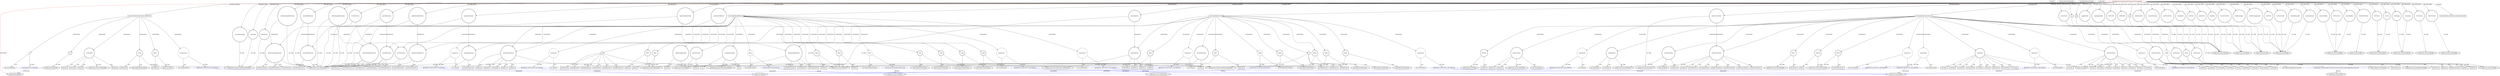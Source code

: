 digraph {
baseInfo[graphId=2951,category="extension_graph",isAnonymous=false,possibleRelation=true]
frameworkRelatedTypesInfo[0="javafx.fxml.Initializable"]
possibleCollaborationsInfo[0="2951~CLIENT_METHOD_DECLARATION-INSTANTIATION-~javafx.fxml.Initializable ~javafx.util.Callback ~false~true",1="2951~CLIENT_METHOD_DECLARATION-INSTANTIATION-~javafx.fxml.Initializable ~javafx.event.EventHandler ~false~true",2="2951~CLIENT_METHOD_DECLARATION-INSTANTIATION-~javafx.fxml.Initializable ~javafx.scene.control.ListCell ~false~false",3="2951~CLIENT_METHOD_DECLARATION-INSTANTIATION-~javafx.fxml.Initializable ~javafx.beans.value.ChangeListener ~false~true",4="2951~CLIENT_METHOD_DECLARATION-INSTANTIATION-~javafx.fxml.Initializable ~javafx.scene.control.TableCell ~false~false",5="2951~CLIENT_METHOD_DECLARATION-INSTANTIATION-~javafx.fxml.Initializable ~javafx.fxml.Initializable ~false~false"]
locationInfo[projectName="hock323-eventManager",filePath="/hock323-eventManager/EventManager-master/src/eventManager/controller/pokerTournament/PrizesController.java",contextSignature="PrizesController",graphId="2951"]
0[label="eventManager.controller.pokerTournament.PrizesController",vertexType="ROOT_CLIENT_CLASS_DECLARATION",isFrameworkType=false,color=red]
1[label="javafx.fxml.Initializable",vertexType="FRAMEWORK_INTERFACE_TYPE",isFrameworkType=true,peripheries=2]
2[label="absPercentageTableColumn",vertexType="FIELD_DECLARATION",isFrameworkType=true,peripheries=2,shape=circle]
3[label="javafx.scene.control.TableColumn",vertexType="FRAMEWORK_CLASS_TYPE",isFrameworkType=true,peripheries=2]
4[label="addPrizePos",vertexType="FIELD_DECLARATION",isFrameworkType=true,peripheries=2,shape=circle]
5[label="javafx.scene.control.TextField",vertexType="FRAMEWORK_CLASS_TYPE",isFrameworkType=true,peripheries=2]
6[label="addPrizeRel",vertexType="FIELD_DECLARATION",isFrameworkType=true,peripheries=2,shape=circle]
8[label="c",vertexType="FIELD_DECLARATION",isFrameworkType=true,peripheries=2,shape=circle]
10[label="chopChipsField",vertexType="FIELD_DECLARATION",isFrameworkType=true,peripheries=2,shape=circle]
12[label="chopChipsTableColumn",vertexType="FIELD_DECLARATION",isFrameworkType=true,peripheries=2,shape=circle]
14[label="chopPositionTableClumn",vertexType="FIELD_DECLARATION",isFrameworkType=true,peripheries=2,shape=circle]
16[label="chopsButton",vertexType="FIELD_DECLARATION",isFrameworkType=true,peripheries=2,shape=circle]
17[label="javafx.scene.control.Button",vertexType="FRAMEWORK_CLASS_TYPE",isFrameworkType=true,peripheries=2]
18[label="chopsPane",vertexType="FIELD_DECLARATION",isFrameworkType=true,peripheries=2,shape=circle]
19[label="javafx.scene.layout.Pane",vertexType="FRAMEWORK_CLASS_TYPE",isFrameworkType=true,peripheries=2]
20[label="chopsTableView",vertexType="FIELD_DECLARATION",isFrameworkType=true,peripheries=2,shape=circle]
21[label="javafx.scene.control.TableView",vertexType="FRAMEWORK_CLASS_TYPE",isFrameworkType=true,peripheries=2]
22[label="countedChipsLabel",vertexType="FIELD_DECLARATION",isFrameworkType=true,peripheries=2,shape=circle]
23[label="javafx.scene.control.Label",vertexType="FRAMEWORK_CLASS_TYPE",isFrameworkType=true,peripheries=2]
24[label="createMode",vertexType="FIELD_DECLARATION",isFrameworkType=true,peripheries=2,shape=circle]
25[label="javafx.beans.property.SimpleBooleanProperty",vertexType="FRAMEWORK_CLASS_TYPE",isFrameworkType=true,peripheries=2]
26[label="customChoice",vertexType="FIELD_DECLARATION",isFrameworkType=true,peripheries=2,shape=circle]
27[label="javafx.scene.control.ChoiceBox",vertexType="FRAMEWORK_CLASS_TYPE",isFrameworkType=true,peripheries=2]
28[label="customPercentage",vertexType="FIELD_DECLARATION",isFrameworkType=true,peripheries=2,shape=circle]
30[label="customPrizesPane",vertexType="FIELD_DECLARATION",isFrameworkType=true,peripheries=2,shape=circle]
32[label="editPrizesPane",vertexType="FIELD_DECLARATION",isFrameworkType=true,peripheries=2,shape=circle]
33[label="javafx.scene.layout.StackPane",vertexType="FRAMEWORK_CLASS_TYPE",isFrameworkType=true,peripheries=2]
34[label="editTableViewPane",vertexType="FIELD_DECLARATION",isFrameworkType=true,peripheries=2,shape=circle]
35[label="javafx.scene.layout.HBox",vertexType="FRAMEWORK_CLASS_TYPE",isFrameworkType=true,peripheries=2]
36[label="icmTableColumn",vertexType="FIELD_DECLARATION",isFrameworkType=true,peripheries=2,shape=circle]
38[label="j",vertexType="FIELD_DECLARATION",isFrameworkType=true,peripheries=2,shape=circle]
40[label="m",vertexType="FIELD_DECLARATION",isFrameworkType=true,peripheries=2,shape=circle]
42[label="onFilePrizes",vertexType="FIELD_DECLARATION",isFrameworkType=true,peripheries=2,shape=circle]
43[label="javafx.collections.ObservableList",vertexType="FRAMEWORK_INTERFACE_TYPE",isFrameworkType=true,peripheries=2]
44[label="onePackage",vertexType="FIELD_DECLARATION",isFrameworkType=true,peripheries=2,shape=circle]
45[label="javafx.scene.control.RadioButton",vertexType="FRAMEWORK_CLASS_TYPE",isFrameworkType=true,peripheries=2]
46[label="packagesField",vertexType="FIELD_DECLARATION",isFrameworkType=true,peripheries=2,shape=circle]
48[label="positionTableColumn",vertexType="FIELD_DECLARATION",isFrameworkType=true,peripheries=2,shape=circle]
50[label="prizeNameLabel",vertexType="FIELD_DECLARATION",isFrameworkType=true,peripheries=2,shape=circle]
52[label="prizeSelected",vertexType="FIELD_DECLARATION",isFrameworkType=true,peripheries=2,shape=circle]
54[label="prizeStructListView",vertexType="FIELD_DECLARATION",isFrameworkType=true,peripheries=2,shape=circle]
55[label="javafx.scene.control.ListView",vertexType="FRAMEWORK_CLASS_TYPE",isFrameworkType=true,peripheries=2]
56[label="prizeStructTableView",vertexType="FIELD_DECLARATION",isFrameworkType=true,peripheries=2,shape=circle]
58[label="prizeTableColumn",vertexType="FIELD_DECLARATION",isFrameworkType=true,peripheries=2,shape=circle]
60[label="prizeTablePane",vertexType="FIELD_DECLARATION",isFrameworkType=true,peripheries=2,shape=circle]
62[label="prizesStackPane",vertexType="FIELD_DECLARATION",isFrameworkType=true,peripheries=2,shape=circle]
64[label="relPercentageTableColumn",vertexType="FIELD_DECLARATION",isFrameworkType=true,peripheries=2,shape=circle]
66[label="satelitePane",vertexType="FIELD_DECLARATION",isFrameworkType=true,peripheries=2,shape=circle]
68[label="savePrizeBox",vertexType="FIELD_DECLARATION",isFrameworkType=true,peripheries=2,shape=circle]
69[label="javafx.scene.control.ComboBox",vertexType="FRAMEWORK_CLASS_TYPE",isFrameworkType=true,peripheries=2]
70[label="savePrizes",vertexType="FIELD_DECLARATION",isFrameworkType=true,peripheries=2,shape=circle]
72[label="selectPrizeButton",vertexType="FIELD_DECLARATION",isFrameworkType=true,peripheries=2,shape=circle]
74[label="simpleTableColumn",vertexType="FIELD_DECLARATION",isFrameworkType=true,peripheries=2,shape=circle]
76[label="subpackagesField",vertexType="FIELD_DECLARATION",isFrameworkType=true,peripheries=2,shape=circle]
78[label="totalPercentages",vertexType="FIELD_DECLARATION",isFrameworkType=true,peripheries=2,shape=circle]
80[label="totalPercentagesLabel",vertexType="FIELD_DECLARATION",isFrameworkType=true,peripheries=2,shape=circle]
82[label="totalPrizes",vertexType="FIELD_DECLARATION",isFrameworkType=true,peripheries=2,shape=circle]
84[label="totalPrizesLabel",vertexType="FIELD_DECLARATION",isFrameworkType=true,peripheries=2,shape=circle]
86[label="totalPrizesPane",vertexType="FIELD_DECLARATION",isFrameworkType=true,peripheries=2,shape=circle]
87[label="javafx.scene.layout.AnchorPane",vertexType="FRAMEWORK_CLASS_TYPE",isFrameworkType=true,peripheries=2]
88[label="tournamentChanged",vertexType="FIELD_DECLARATION",isFrameworkType=true,peripheries=2,shape=circle]
90[label="varPackages",vertexType="FIELD_DECLARATION",isFrameworkType=true,peripheries=2,shape=circle]
92[label="visorList",vertexType="FIELD_DECLARATION",isFrameworkType=true,peripheries=2,shape=circle]
94[label="void initialize(java.net.URL,java.util.ResourceBundle)",vertexType="OVERRIDING_METHOD_DECLARATION",isFrameworkType=false,shape=box]
112[label="void chargePrizesTableView()",vertexType="CLIENT_METHOD_DECLARATION",isFrameworkType=false,shape=box]
113[label="prizeStructTableView",vertexType="VARIABLE_EXPRESION",isFrameworkType=true,peripheries=2,shape=circle]
114[label="setEditable()",vertexType="INSIDE_CALL",isFrameworkType=true,peripheries=2,shape=box]
116[label="positionTableColumn",vertexType="VARIABLE_EXPRESION",isFrameworkType=true,peripheries=2,shape=circle]
117[label="setCellValueFactory()",vertexType="INSIDE_CALL",isFrameworkType=true,peripheries=2,shape=box]
120[label="VAR2",vertexType="VARIABLE_EXPRESION",isFrameworkType=true,peripheries=2,shape=circle]
121[label="javafx.scene.control.cell.PropertyValueFactory",vertexType="FRAMEWORK_CLASS_TYPE",isFrameworkType=true,peripheries=2]
119[label="new PropertyValueFactory()",vertexType="CONSTRUCTOR_CALL",isFrameworkType=true,peripheries=2]
122[label="relPercentageTableColumn",vertexType="VARIABLE_EXPRESION",isFrameworkType=true,peripheries=2,shape=circle]
123[label="setCellValueFactory()",vertexType="INSIDE_CALL",isFrameworkType=true,peripheries=2,shape=box]
126[label="VAR4",vertexType="VARIABLE_EXPRESION",isFrameworkType=true,peripheries=2,shape=circle]
125[label="new PropertyValueFactory()",vertexType="CONSTRUCTOR_CALL",isFrameworkType=true,peripheries=2]
128[label="absPercentageTableColumn",vertexType="VARIABLE_EXPRESION",isFrameworkType=true,peripheries=2,shape=circle]
129[label="setCellValueFactory()",vertexType="INSIDE_CALL",isFrameworkType=true,peripheries=2,shape=box]
132[label="VAR6",vertexType="VARIABLE_EXPRESION",isFrameworkType=true,peripheries=2,shape=circle]
131[label="new PropertyValueFactory()",vertexType="CONSTRUCTOR_CALL",isFrameworkType=true,peripheries=2]
134[label="prizeTableColumn",vertexType="VARIABLE_EXPRESION",isFrameworkType=true,peripheries=2,shape=circle]
135[label="setCellValueFactory()",vertexType="INSIDE_CALL",isFrameworkType=true,peripheries=2,shape=box]
138[label="VAR8",vertexType="VARIABLE_EXPRESION",isFrameworkType=true,peripheries=2,shape=circle]
137[label="new PropertyValueFactory()",vertexType="CONSTRUCTOR_CALL",isFrameworkType=true,peripheries=2]
141[label="anonymous9",vertexType="VARIABLE_EXPRESION",isFrameworkType=false,shape=circle]
142[label="REFERENCE_ANONYMOUS_DECLARATION",vertexType="REFERENCE_ANONYMOUS_DECLARATION",isFrameworkType=false,color=blue]
143[label="javafx.util.Callback",vertexType="FRAMEWORK_INTERFACE_TYPE",isFrameworkType=true,peripheries=2]
140[label="new Callback()",vertexType="CONSTRUCTOR_CALL",isFrameworkType=false]
145[label="VAR10",vertexType="VARIABLE_EXPRESION",isFrameworkType=false,shape=circle]
146[label="eventManager.fx.EditingPrizeCell",vertexType="REFERENCE_CLIENT_CLASS_DECLARATION",isFrameworkType=false,color=blue]
147[label="javafx.scene.control.TableCell",vertexType="FRAMEWORK_CLASS_TYPE",isFrameworkType=true,peripheries=2]
144[label="new EditingPrizeCell()",vertexType="CONSTRUCTOR_CALL",isFrameworkType=false]
149[label="anonymous11",vertexType="VARIABLE_EXPRESION",isFrameworkType=false,shape=circle]
150[label="REFERENCE_ANONYMOUS_DECLARATION",vertexType="REFERENCE_ANONYMOUS_DECLARATION",isFrameworkType=false,color=blue]
148[label="new Callback()",vertexType="CONSTRUCTOR_CALL",isFrameworkType=false]
153[label="VAR12",vertexType="VARIABLE_EXPRESION",isFrameworkType=false,shape=circle]
154[label="eventManager.fx.EditingIntegerPrizeCell",vertexType="REFERENCE_CLIENT_CLASS_DECLARATION",isFrameworkType=false,color=blue]
152[label="new EditingIntegerPrizeCell()",vertexType="CONSTRUCTOR_CALL",isFrameworkType=false]
157[label="setCellFactory()",vertexType="INSIDE_CALL",isFrameworkType=true,peripheries=2,shape=box]
159[label="setCellFactory()",vertexType="INSIDE_CALL",isFrameworkType=true,peripheries=2,shape=box]
161[label="setCellFactory()",vertexType="INSIDE_CALL",isFrameworkType=true,peripheries=2,shape=box]
163[label="setOnEditCommit()",vertexType="INSIDE_CALL",isFrameworkType=true,peripheries=2,shape=box]
165[label="anonymous17",vertexType="VARIABLE_EXPRESION",isFrameworkType=false,shape=circle]
166[label="REFERENCE_ANONYMOUS_DECLARATION",vertexType="REFERENCE_ANONYMOUS_DECLARATION",isFrameworkType=false,color=blue]
167[label="javafx.event.EventHandler",vertexType="FRAMEWORK_INTERFACE_TYPE",isFrameworkType=true,peripheries=2]
164[label="new EventHandler()",vertexType="CONSTRUCTOR_CALL",isFrameworkType=false]
168[label="VAR18",vertexType="VARIABLE_EXPRESION",isFrameworkType=true,peripheries=2,shape=circle]
169[label="getItems()",vertexType="INSIDE_CALL",isFrameworkType=true,peripheries=2,shape=box]
171[label="t",vertexType="VARIABLE_EXPRESION",isFrameworkType=true,peripheries=2,shape=circle]
173[label="javafx.scene.control.TableColumn.CellEditEvent",vertexType="FRAMEWORK_CLASS_TYPE",isFrameworkType=true,peripheries=2]
172[label="getTableView()",vertexType="INSIDE_CALL",isFrameworkType=true,peripheries=2,shape=box]
174[label="VAR20",vertexType="VARIABLE_EXPRESION",isFrameworkType=true,peripheries=2,shape=circle]
176[label="javafx.scene.control.TablePosition",vertexType="FRAMEWORK_CLASS_TYPE",isFrameworkType=true,peripheries=2]
175[label="getRow()",vertexType="INSIDE_CALL",isFrameworkType=true,peripheries=2,shape=box]
178[label="getTablePosition()",vertexType="INSIDE_CALL",isFrameworkType=true,peripheries=2,shape=box]
180[label="getNewValue()",vertexType="INSIDE_CALL",isFrameworkType=true,peripheries=2,shape=box]
182[label="getItems()",vertexType="INSIDE_CALL",isFrameworkType=true,peripheries=2,shape=box]
184[label="getItems()",vertexType="INSIDE_CALL",isFrameworkType=true,peripheries=2,shape=box]
185[label="totalPercentagesLabel",vertexType="VARIABLE_EXPRESION",isFrameworkType=true,peripheries=2,shape=circle]
187[label="javafx.scene.control.Labeled",vertexType="FRAMEWORK_CLASS_TYPE",isFrameworkType=true,peripheries=2]
186[label="setText()",vertexType="INSIDE_CALL",isFrameworkType=true,peripheries=2,shape=box]
188[label="tournamentChanged",vertexType="VARIABLE_EXPRESION",isFrameworkType=true,peripheries=2,shape=circle]
190[label="javafx.beans.property.BooleanPropertyBase",vertexType="FRAMEWORK_CLASS_TYPE",isFrameworkType=true,peripheries=2]
189[label="set()",vertexType="INSIDE_CALL",isFrameworkType=true,peripheries=2,shape=box]
192[label="setOnEditCommit()",vertexType="INSIDE_CALL",isFrameworkType=true,peripheries=2,shape=box]
194[label="anonymous28",vertexType="VARIABLE_EXPRESION",isFrameworkType=false,shape=circle]
195[label="REFERENCE_ANONYMOUS_DECLARATION",vertexType="REFERENCE_ANONYMOUS_DECLARATION",isFrameworkType=false,color=blue]
193[label="new EventHandler()",vertexType="CONSTRUCTOR_CALL",isFrameworkType=false]
197[label="VAR29",vertexType="VARIABLE_EXPRESION",isFrameworkType=true,peripheries=2,shape=circle]
198[label="getItems()",vertexType="INSIDE_CALL",isFrameworkType=true,peripheries=2,shape=box]
201[label="getTableView()",vertexType="INSIDE_CALL",isFrameworkType=true,peripheries=2,shape=box]
202[label="VAR31",vertexType="VARIABLE_EXPRESION",isFrameworkType=true,peripheries=2,shape=circle]
203[label="getRow()",vertexType="INSIDE_CALL",isFrameworkType=true,peripheries=2,shape=box]
206[label="getTablePosition()",vertexType="INSIDE_CALL",isFrameworkType=true,peripheries=2,shape=box]
208[label="getNewValue()",vertexType="INSIDE_CALL",isFrameworkType=true,peripheries=2,shape=box]
210[label="getItems()",vertexType="INSIDE_CALL",isFrameworkType=true,peripheries=2,shape=box]
212[label="getItems()",vertexType="INSIDE_CALL",isFrameworkType=true,peripheries=2,shape=box]
213[label="totalPrizesLabel",vertexType="VARIABLE_EXPRESION",isFrameworkType=true,peripheries=2,shape=circle]
214[label="setText()",vertexType="INSIDE_CALL",isFrameworkType=true,peripheries=2,shape=box]
217[label="set()",vertexType="INSIDE_CALL",isFrameworkType=true,peripheries=2,shape=box]
218[label="void chargeChopsStruct()",vertexType="CLIENT_METHOD_DECLARATION",isFrameworkType=false,shape=box]
219[label="chopsTableView",vertexType="VARIABLE_EXPRESION",isFrameworkType=true,peripheries=2,shape=circle]
220[label="setEditable()",vertexType="INSIDE_CALL",isFrameworkType=true,peripheries=2,shape=box]
222[label="chopPositionTableClumn",vertexType="VARIABLE_EXPRESION",isFrameworkType=true,peripheries=2,shape=circle]
223[label="setCellValueFactory()",vertexType="INSIDE_CALL",isFrameworkType=true,peripheries=2,shape=box]
226[label="VAR40",vertexType="VARIABLE_EXPRESION",isFrameworkType=true,peripheries=2,shape=circle]
225[label="new PropertyValueFactory()",vertexType="CONSTRUCTOR_CALL",isFrameworkType=true,peripheries=2]
228[label="chopChipsTableColumn",vertexType="VARIABLE_EXPRESION",isFrameworkType=true,peripheries=2,shape=circle]
229[label="setCellValueFactory()",vertexType="INSIDE_CALL",isFrameworkType=true,peripheries=2,shape=box]
232[label="VAR42",vertexType="VARIABLE_EXPRESION",isFrameworkType=true,peripheries=2,shape=circle]
231[label="new PropertyValueFactory()",vertexType="CONSTRUCTOR_CALL",isFrameworkType=true,peripheries=2]
234[label="icmTableColumn",vertexType="VARIABLE_EXPRESION",isFrameworkType=true,peripheries=2,shape=circle]
235[label="setCellValueFactory()",vertexType="INSIDE_CALL",isFrameworkType=true,peripheries=2,shape=box]
238[label="VAR44",vertexType="VARIABLE_EXPRESION",isFrameworkType=true,peripheries=2,shape=circle]
237[label="new PropertyValueFactory()",vertexType="CONSTRUCTOR_CALL",isFrameworkType=true,peripheries=2]
240[label="simpleTableColumn",vertexType="VARIABLE_EXPRESION",isFrameworkType=true,peripheries=2,shape=circle]
241[label="setCellValueFactory()",vertexType="INSIDE_CALL",isFrameworkType=true,peripheries=2,shape=box]
244[label="VAR46",vertexType="VARIABLE_EXPRESION",isFrameworkType=true,peripheries=2,shape=circle]
243[label="new PropertyValueFactory()",vertexType="CONSTRUCTOR_CALL",isFrameworkType=true,peripheries=2]
247[label="anonymous47",vertexType="VARIABLE_EXPRESION",isFrameworkType=false,shape=circle]
248[label="REFERENCE_ANONYMOUS_DECLARATION",vertexType="REFERENCE_ANONYMOUS_DECLARATION",isFrameworkType=false,color=blue]
246[label="new Callback()",vertexType="CONSTRUCTOR_CALL",isFrameworkType=false]
251[label="VAR48",vertexType="VARIABLE_EXPRESION",isFrameworkType=false,shape=circle]
252[label="eventManager.fx.EditingIntegerChopCell",vertexType="REFERENCE_CLIENT_CLASS_DECLARATION",isFrameworkType=false,color=blue]
250[label="new EditingIntegerChopCell()",vertexType="CONSTRUCTOR_CALL",isFrameworkType=false]
255[label="setCellFactory()",vertexType="INSIDE_CALL",isFrameworkType=true,peripheries=2,shape=box]
257[label="setOnEditCommit()",vertexType="INSIDE_CALL",isFrameworkType=true,peripheries=2,shape=box]
259[label="anonymous51",vertexType="VARIABLE_EXPRESION",isFrameworkType=false,shape=circle]
260[label="REFERENCE_ANONYMOUS_DECLARATION",vertexType="REFERENCE_ANONYMOUS_DECLARATION",isFrameworkType=false,color=blue]
258[label="new EventHandler()",vertexType="CONSTRUCTOR_CALL",isFrameworkType=false]
262[label="VAR52",vertexType="VARIABLE_EXPRESION",isFrameworkType=true,peripheries=2,shape=circle]
263[label="getItems()",vertexType="INSIDE_CALL",isFrameworkType=true,peripheries=2,shape=box]
265[label="t",vertexType="VARIABLE_EXPRESION",isFrameworkType=true,peripheries=2,shape=circle]
266[label="getTableView()",vertexType="INSIDE_CALL",isFrameworkType=true,peripheries=2,shape=box]
268[label="VAR54",vertexType="VARIABLE_EXPRESION",isFrameworkType=true,peripheries=2,shape=circle]
269[label="getRow()",vertexType="INSIDE_CALL",isFrameworkType=true,peripheries=2,shape=box]
272[label="getTablePosition()",vertexType="INSIDE_CALL",isFrameworkType=true,peripheries=2,shape=box]
274[label="getNewValue()",vertexType="INSIDE_CALL",isFrameworkType=true,peripheries=2,shape=box]
276[label="getItems()",vertexType="INSIDE_CALL",isFrameworkType=true,peripheries=2,shape=box]
278[label="getItems()",vertexType="INSIDE_CALL",isFrameworkType=true,peripheries=2,shape=box]
279[label="countedChipsLabel",vertexType="VARIABLE_EXPRESION",isFrameworkType=true,peripheries=2,shape=circle]
280[label="setText()",vertexType="INSIDE_CALL",isFrameworkType=true,peripheries=2,shape=box]
282[label="void chargePrizeStructListView()",vertexType="CLIENT_METHOD_DECLARATION",isFrameworkType=false,shape=box]
283[label="FXCollections",vertexType="VARIABLE_EXPRESION",isFrameworkType=true,peripheries=2,shape=circle]
285[label="javafx.collections.FXCollections",vertexType="FRAMEWORK_CLASS_TYPE",isFrameworkType=true,peripheries=2]
284[label="observableList()",vertexType="INSIDE_CALL",isFrameworkType=true,peripheries=2,shape=box]
286[label="prizeStructListView",vertexType="VARIABLE_EXPRESION",isFrameworkType=true,peripheries=2,shape=circle]
287[label="cellFactoryProperty()",vertexType="INSIDE_CALL",isFrameworkType=true,peripheries=2,shape=box]
290[label="setItems()",vertexType="INSIDE_CALL",isFrameworkType=true,peripheries=2,shape=box]
292[label="setCellFactory()",vertexType="INSIDE_CALL",isFrameworkType=true,peripheries=2,shape=box]
294[label="anonymous64",vertexType="VARIABLE_EXPRESION",isFrameworkType=false,shape=circle]
295[label="REFERENCE_ANONYMOUS_DECLARATION",vertexType="REFERENCE_ANONYMOUS_DECLARATION",isFrameworkType=false,color=blue]
293[label="new Callback()",vertexType="CONSTRUCTOR_CALL",isFrameworkType=false]
298[label="VAR65",vertexType="VARIABLE_EXPRESION",isFrameworkType=false,shape=circle]
299[label="eventManager.controller.pokerTournament.PrizesController.ComposeDefinedPrizeStructCell",vertexType="REFERENCE_CLIENT_CLASS_DECLARATION",isFrameworkType=false,color=blue]
300[label="javafx.scene.control.ListCell",vertexType="FRAMEWORK_CLASS_TYPE",isFrameworkType=true,peripheries=2]
297[label="new ComposeDefinedPrizeStructCell()",vertexType="CONSTRUCTOR_CALL",isFrameworkType=false]
301[label="Platform",vertexType="VARIABLE_EXPRESION",isFrameworkType=true,peripheries=2,shape=circle]
303[label="javafx.application.Platform",vertexType="FRAMEWORK_CLASS_TYPE",isFrameworkType=true,peripheries=2]
302[label="runLater()",vertexType="INSIDE_CALL",isFrameworkType=true,peripheries=2,shape=box]
305[label="prizesListMenu",vertexType="VARIABLE_EXPRESION",isFrameworkType=true,peripheries=2,shape=circle]
306[label="javafx.scene.control.ContextMenu",vertexType="FRAMEWORK_CLASS_TYPE",isFrameworkType=true,peripheries=2]
304[label="new ContextMenu()",vertexType="CONSTRUCTOR_CALL",isFrameworkType=true,peripheries=2]
308[label="removeMenuItem",vertexType="VARIABLE_EXPRESION",isFrameworkType=true,peripheries=2,shape=circle]
309[label="javafx.scene.control.MenuItem",vertexType="FRAMEWORK_CLASS_TYPE",isFrameworkType=true,peripheries=2]
307[label="new MenuItem()",vertexType="CONSTRUCTOR_CALL",isFrameworkType=true,peripheries=2]
311[label="setDefaultItem",vertexType="VARIABLE_EXPRESION",isFrameworkType=true,peripheries=2,shape=circle]
310[label="new MenuItem()",vertexType="CONSTRUCTOR_CALL",isFrameworkType=true,peripheries=2]
314[label="getItems()",vertexType="INSIDE_CALL",isFrameworkType=true,peripheries=2,shape=box]
316[label="getItems()",vertexType="INSIDE_CALL",isFrameworkType=true,peripheries=2,shape=box]
318[label="setOnAction()",vertexType="INSIDE_CALL",isFrameworkType=true,peripheries=2,shape=box]
320[label="anonymous73",vertexType="VARIABLE_EXPRESION",isFrameworkType=false,shape=circle]
321[label="REFERENCE_ANONYMOUS_DECLARATION",vertexType="REFERENCE_ANONYMOUS_DECLARATION",isFrameworkType=false,color=blue]
319[label="new EventHandler()",vertexType="CONSTRUCTOR_CALL",isFrameworkType=false]
324[label="setOnAction()",vertexType="INSIDE_CALL",isFrameworkType=true,peripheries=2,shape=box]
326[label="anonymous75",vertexType="VARIABLE_EXPRESION",isFrameworkType=false,shape=circle]
327[label="REFERENCE_ANONYMOUS_DECLARATION",vertexType="REFERENCE_ANONYMOUS_DECLARATION",isFrameworkType=false,color=blue]
325[label="new EventHandler()",vertexType="CONSTRUCTOR_CALL",isFrameworkType=false]
330[label="setContextMenu()",vertexType="INSIDE_CALL",isFrameworkType=true,peripheries=2,shape=box]
331[label="VAR77",vertexType="VARIABLE_EXPRESION",isFrameworkType=true,peripheries=2,shape=circle]
333[label="javafx.beans.value.ObservableValue",vertexType="FRAMEWORK_INTERFACE_TYPE",isFrameworkType=true,peripheries=2]
332[label="addListener()",vertexType="INSIDE_CALL",isFrameworkType=true,peripheries=2,shape=box]
334[label="VAR78",vertexType="VARIABLE_EXPRESION",isFrameworkType=true,peripheries=2,shape=circle]
336[label="javafx.scene.control.SelectionModel",vertexType="FRAMEWORK_CLASS_TYPE",isFrameworkType=true,peripheries=2]
335[label="selectedItemProperty()",vertexType="INSIDE_CALL",isFrameworkType=true,peripheries=2,shape=box]
338[label="getSelectionModel()",vertexType="INSIDE_CALL",isFrameworkType=true,peripheries=2,shape=box]
340[label="anonymous80",vertexType="VARIABLE_EXPRESION",isFrameworkType=false,shape=circle]
341[label="REFERENCE_ANONYMOUS_DECLARATION",vertexType="REFERENCE_ANONYMOUS_DECLARATION",isFrameworkType=false,color=blue]
342[label="javafx.beans.value.ChangeListener",vertexType="FRAMEWORK_INTERFACE_TYPE",isFrameworkType=true,peripheries=2]
339[label="new ChangeListener()",vertexType="CONSTRUCTOR_CALL",isFrameworkType=false]
343[label="customPrizesPane",vertexType="VARIABLE_EXPRESION",isFrameworkType=true,peripheries=2,shape=circle]
345[label="javafx.scene.Node",vertexType="FRAMEWORK_CLASS_TYPE",isFrameworkType=true,peripheries=2]
344[label="setVisible()",vertexType="INSIDE_CALL",isFrameworkType=true,peripheries=2,shape=box]
346[label="satelitePane",vertexType="VARIABLE_EXPRESION",isFrameworkType=true,peripheries=2,shape=circle]
347[label="setVisible()",vertexType="INSIDE_CALL",isFrameworkType=true,peripheries=2,shape=box]
349[label="selectPrizeButton",vertexType="VARIABLE_EXPRESION",isFrameworkType=true,peripheries=2,shape=circle]
350[label="setVisible()",vertexType="INSIDE_CALL",isFrameworkType=true,peripheries=2,shape=box]
353[label="toFront()",vertexType="INSIDE_CALL",isFrameworkType=true,peripheries=2,shape=box]
355[label="setVisible()",vertexType="INSIDE_CALL",isFrameworkType=true,peripheries=2,shape=box]
357[label="setVisible()",vertexType="INSIDE_CALL",isFrameworkType=true,peripheries=2,shape=box]
359[label="setVisible()",vertexType="INSIDE_CALL",isFrameworkType=true,peripheries=2,shape=box]
361[label="toFront()",vertexType="INSIDE_CALL",isFrameworkType=true,peripheries=2,shape=box]
363[label="setTranslateX()",vertexType="INSIDE_CALL",isFrameworkType=true,peripheries=2,shape=box]
365[label="setVisible()",vertexType="INSIDE_CALL",isFrameworkType=true,peripheries=2,shape=box]
367[label="setVisible()",vertexType="INSIDE_CALL",isFrameworkType=true,peripheries=2,shape=box]
369[label="setVisible()",vertexType="INSIDE_CALL",isFrameworkType=true,peripheries=2,shape=box]
371[label="toFront()",vertexType="INSIDE_CALL",isFrameworkType=true,peripheries=2,shape=box]
373[label="toFront()",vertexType="INSIDE_CALL",isFrameworkType=true,peripheries=2,shape=box]
375[label="setOpacity()",vertexType="INSIDE_CALL",isFrameworkType=true,peripheries=2,shape=box]
377[label="setVisible()",vertexType="INSIDE_CALL",isFrameworkType=true,peripheries=2,shape=box]
379[label="setTranslateX()",vertexType="INSIDE_CALL",isFrameworkType=true,peripheries=2,shape=box]
381[label="setVisible()",vertexType="INSIDE_CALL",isFrameworkType=true,peripheries=2,shape=box]
383[label="setVisible()",vertexType="INSIDE_CALL",isFrameworkType=true,peripheries=2,shape=box]
385[label="toFront()",vertexType="INSIDE_CALL",isFrameworkType=true,peripheries=2,shape=box]
387[label="toFront()",vertexType="INSIDE_CALL",isFrameworkType=true,peripheries=2,shape=box]
389[label="setOpacity()",vertexType="INSIDE_CALL",isFrameworkType=true,peripheries=2,shape=box]
391[label="setTranslateX()",vertexType="INSIDE_CALL",isFrameworkType=true,peripheries=2,shape=box]
393[label="setVisible()",vertexType="INSIDE_CALL",isFrameworkType=true,peripheries=2,shape=box]
395[label="setTranslateX()",vertexType="INSIDE_CALL",isFrameworkType=true,peripheries=2,shape=box]
397[label="setVisible()",vertexType="INSIDE_CALL",isFrameworkType=true,peripheries=2,shape=box]
399[label="setVisible()",vertexType="INSIDE_CALL",isFrameworkType=true,peripheries=2,shape=box]
400[label="VAR108",vertexType="VARIABLE_EXPRESION",isFrameworkType=true,peripheries=2,shape=circle]
401[label="select()",vertexType="INSIDE_CALL",isFrameworkType=true,peripheries=2,shape=box]
404[label="getSelectionModel()",vertexType="INSIDE_CALL",isFrameworkType=true,peripheries=2,shape=box]
406[label="setOnMouseClicked()",vertexType="INSIDE_CALL",isFrameworkType=true,peripheries=2,shape=box]
408[label="anonymous111",vertexType="VARIABLE_EXPRESION",isFrameworkType=false,shape=circle]
409[label="REFERENCE_ANONYMOUS_DECLARATION",vertexType="REFERENCE_ANONYMOUS_DECLARATION",isFrameworkType=false,color=blue]
407[label="new EventHandler()",vertexType="CONSTRUCTOR_CALL",isFrameworkType=false]
411[label="customChoice",vertexType="VARIABLE_EXPRESION",isFrameworkType=true,peripheries=2,shape=circle]
412[label="getItems()",vertexType="INSIDE_CALL",isFrameworkType=true,peripheries=2,shape=box]
415[label="getItems()",vertexType="INSIDE_CALL",isFrameworkType=true,peripheries=2,shape=box]
417[label="getItems()",vertexType="INSIDE_CALL",isFrameworkType=true,peripheries=2,shape=box]
418[label="VAR115",vertexType="VARIABLE_EXPRESION",isFrameworkType=true,peripheries=2,shape=circle]
420[label="javafx.scene.control.SingleSelectionModel",vertexType="FRAMEWORK_CLASS_TYPE",isFrameworkType=true,peripheries=2]
419[label="selectFirst()",vertexType="INSIDE_CALL",isFrameworkType=true,peripheries=2,shape=box]
422[label="getSelectionModel()",vertexType="INSIDE_CALL",isFrameworkType=true,peripheries=2,shape=box]
476[label="void savePrizeStruct(javafx.event.ActionEvent)",vertexType="CLIENT_METHOD_DECLARATION",isFrameworkType=false,shape=box]
477[label="e",vertexType="PARAMETER_DECLARATION",isFrameworkType=true,peripheries=2]
478[label="javafx.event.ActionEvent",vertexType="FRAMEWORK_CLASS_TYPE",isFrameworkType=true,peripheries=2]
479[label="savePrizeBox",vertexType="VARIABLE_EXPRESION",isFrameworkType=true,peripheries=2,shape=circle]
481[label="javafx.scene.control.ComboBoxBase",vertexType="FRAMEWORK_CLASS_TYPE",isFrameworkType=true,peripheries=2]
480[label="getValue()",vertexType="INSIDE_CALL",isFrameworkType=true,peripheries=2,shape=box]
483[label="getItems()",vertexType="INSIDE_CALL",isFrameworkType=true,peripheries=2,shape=box]
485[label="answer",vertexType="VARIABLE_EXPRESION",isFrameworkType=true,peripheries=2,shape=circle]
484[label="new SimpleBooleanProperty()",vertexType="CONSTRUCTOR_CALL",isFrameworkType=true,peripheries=2]
488[label="o",vertexType="VARIABLE_EXPRESION",isFrameworkType=false,shape=circle]
489[label="eventManager.fx.OverrideDialog",vertexType="REFERENCE_CLIENT_CLASS_DECLARATION",isFrameworkType=false,color=blue]
487[label="new OverrideDialog()",vertexType="CONSTRUCTOR_CALL",isFrameworkType=false]
491[label="VAR141",vertexType="VARIABLE_EXPRESION",isFrameworkType=true,peripheries=2,shape=circle]
493[label="javafx.scene.Scene",vertexType="FRAMEWORK_CLASS_TYPE",isFrameworkType=true,peripheries=2]
492[label="getWindow()",vertexType="INSIDE_CALL",isFrameworkType=true,peripheries=2,shape=box]
495[label="getScene()",vertexType="INSIDE_CALL",isFrameworkType=true,peripheries=2,shape=box]
497[label="addListener()",vertexType="INSIDE_CALL",isFrameworkType=true,peripheries=2,shape=box]
499[label="anonymous144",vertexType="VARIABLE_EXPRESION",isFrameworkType=false,shape=circle]
500[label="REFERENCE_ANONYMOUS_DECLARATION",vertexType="REFERENCE_ANONYMOUS_DECLARATION",isFrameworkType=false,color=blue]
498[label="new ChangeListener()",vertexType="CONSTRUCTOR_CALL",isFrameworkType=false]
503[label="getValue()",vertexType="INSIDE_CALL",isFrameworkType=true,peripheries=2,shape=box]
0->1[label="IMPLEMENT",color=red]
0->2[label="DECLARE_FIELD"]
2->3[label="OF_TYPE"]
0->4[label="DECLARE_FIELD"]
4->5[label="OF_TYPE"]
0->6[label="DECLARE_FIELD"]
6->5[label="OF_TYPE"]
0->8[label="DECLARE_FIELD"]
8->5[label="OF_TYPE"]
0->10[label="DECLARE_FIELD"]
10->5[label="OF_TYPE"]
0->12[label="DECLARE_FIELD"]
12->3[label="OF_TYPE"]
0->14[label="DECLARE_FIELD"]
14->3[label="OF_TYPE"]
0->16[label="DECLARE_FIELD"]
16->17[label="OF_TYPE"]
0->18[label="DECLARE_FIELD"]
18->19[label="OF_TYPE"]
0->20[label="DECLARE_FIELD"]
20->21[label="OF_TYPE"]
0->22[label="DECLARE_FIELD"]
22->23[label="OF_TYPE"]
0->24[label="DECLARE_FIELD"]
24->25[label="OF_TYPE"]
0->26[label="DECLARE_FIELD"]
26->27[label="OF_TYPE"]
0->28[label="DECLARE_FIELD"]
28->5[label="OF_TYPE"]
0->30[label="DECLARE_FIELD"]
30->19[label="OF_TYPE"]
0->32[label="DECLARE_FIELD"]
32->33[label="OF_TYPE"]
0->34[label="DECLARE_FIELD"]
34->35[label="OF_TYPE"]
0->36[label="DECLARE_FIELD"]
36->3[label="OF_TYPE"]
0->38[label="DECLARE_FIELD"]
38->5[label="OF_TYPE"]
0->40[label="DECLARE_FIELD"]
40->5[label="OF_TYPE"]
0->42[label="DECLARE_FIELD"]
42->43[label="OF_TYPE"]
0->44[label="DECLARE_FIELD"]
44->45[label="OF_TYPE"]
0->46[label="DECLARE_FIELD"]
46->5[label="OF_TYPE"]
0->48[label="DECLARE_FIELD"]
48->3[label="OF_TYPE"]
0->50[label="DECLARE_FIELD"]
50->23[label="OF_TYPE"]
0->52[label="DECLARE_FIELD"]
52->25[label="OF_TYPE"]
0->54[label="DECLARE_FIELD"]
54->55[label="OF_TYPE"]
0->56[label="DECLARE_FIELD"]
56->21[label="OF_TYPE"]
0->58[label="DECLARE_FIELD"]
58->3[label="OF_TYPE"]
0->60[label="DECLARE_FIELD"]
60->33[label="OF_TYPE"]
0->62[label="DECLARE_FIELD"]
62->33[label="OF_TYPE"]
0->64[label="DECLARE_FIELD"]
64->3[label="OF_TYPE"]
0->66[label="DECLARE_FIELD"]
66->19[label="OF_TYPE"]
0->68[label="DECLARE_FIELD"]
68->69[label="OF_TYPE"]
0->70[label="DECLARE_FIELD"]
70->17[label="OF_TYPE"]
0->72[label="DECLARE_FIELD"]
72->17[label="OF_TYPE"]
0->74[label="DECLARE_FIELD"]
74->3[label="OF_TYPE"]
0->76[label="DECLARE_FIELD"]
76->5[label="OF_TYPE"]
0->78[label="DECLARE_FIELD"]
78->23[label="OF_TYPE"]
0->80[label="DECLARE_FIELD"]
80->23[label="OF_TYPE"]
0->82[label="DECLARE_FIELD"]
82->23[label="OF_TYPE"]
0->84[label="DECLARE_FIELD"]
84->23[label="OF_TYPE"]
0->86[label="DECLARE_FIELD"]
86->87[label="OF_TYPE"]
0->88[label="DECLARE_FIELD"]
88->25[label="OF_TYPE"]
0->90[label="DECLARE_FIELD"]
90->45[label="OF_TYPE"]
0->92[label="DECLARE_FIELD"]
92->43[label="OF_TYPE"]
0->94[label="OVERRIDE"]
0->112[label="DECLARE_METHOD"]
112->113[label="INSTANTIATE"]
56->113[label="REFERENCE"]
113->21[label="OF_TYPE"]
113->114[label="CALL"]
112->116[label="INSTANTIATE"]
48->116[label="REFERENCE"]
116->3[label="OF_TYPE"]
116->117[label="CALL"]
112->120[label="INSTANTIATE"]
120->121[label="OF_TYPE"]
120->119[label="CALL"]
112->122[label="INSTANTIATE"]
64->122[label="REFERENCE"]
122->3[label="OF_TYPE"]
122->123[label="CALL"]
112->126[label="INSTANTIATE"]
126->121[label="OF_TYPE"]
126->125[label="CALL"]
112->128[label="INSTANTIATE"]
2->128[label="REFERENCE"]
128->3[label="OF_TYPE"]
128->129[label="CALL"]
112->132[label="INSTANTIATE"]
132->121[label="OF_TYPE"]
132->131[label="CALL"]
112->134[label="INSTANTIATE"]
58->134[label="REFERENCE"]
134->3[label="OF_TYPE"]
134->135[label="CALL"]
112->138[label="INSTANTIATE"]
138->121[label="OF_TYPE"]
138->137[label="CALL"]
112->141[label="INSTANTIATE"]
142->143[label="IMPLEMENT",color=blue]
141->142[label="OF_TYPE"]
141->140[label="CALL"]
112->145[label="INSTANTIATE"]
146->147[label="EXTEND",color=blue]
145->146[label="OF_TYPE"]
145->144[label="CALL"]
112->149[label="INSTANTIATE"]
150->143[label="IMPLEMENT",color=blue]
149->150[label="OF_TYPE"]
149->148[label="CALL"]
112->153[label="INSTANTIATE"]
154->147[label="EXTEND",color=blue]
153->154[label="OF_TYPE"]
153->152[label="CALL"]
128->157[label="CALL"]
122->159[label="CALL"]
134->161[label="CALL"]
128->163[label="CALL"]
112->165[label="INSTANTIATE"]
166->167[label="IMPLEMENT",color=blue]
165->166[label="OF_TYPE"]
165->164[label="CALL"]
112->168[label="INSTANTIATE"]
168->21[label="OF_TYPE"]
168->169[label="CALL"]
112->171[label="INSTANTIATE"]
171->173[label="OF_TYPE"]
171->172[label="CALL"]
112->174[label="INSTANTIATE"]
174->176[label="OF_TYPE"]
174->175[label="CALL"]
171->178[label="CALL"]
171->180[label="CALL"]
113->182[label="CALL"]
113->184[label="CALL"]
112->185[label="INSTANTIATE"]
185->187[label="OF_TYPE"]
185->186[label="CALL"]
112->188[label="INSTANTIATE"]
188->190[label="OF_TYPE"]
188->189[label="CALL"]
134->192[label="CALL"]
112->194[label="INSTANTIATE"]
195->167[label="IMPLEMENT",color=blue]
194->195[label="OF_TYPE"]
194->193[label="CALL"]
112->197[label="INSTANTIATE"]
197->21[label="OF_TYPE"]
197->198[label="CALL"]
171->201[label="CALL"]
112->202[label="INSTANTIATE"]
202->176[label="OF_TYPE"]
202->203[label="CALL"]
171->206[label="CALL"]
171->208[label="CALL"]
113->210[label="CALL"]
113->212[label="CALL"]
112->213[label="INSTANTIATE"]
213->187[label="OF_TYPE"]
213->214[label="CALL"]
188->217[label="CALL"]
0->218[label="DECLARE_METHOD"]
218->219[label="INSTANTIATE"]
20->219[label="REFERENCE"]
219->21[label="OF_TYPE"]
219->220[label="CALL"]
218->222[label="INSTANTIATE"]
14->222[label="REFERENCE"]
222->3[label="OF_TYPE"]
222->223[label="CALL"]
218->226[label="INSTANTIATE"]
226->121[label="OF_TYPE"]
226->225[label="CALL"]
218->228[label="INSTANTIATE"]
12->228[label="REFERENCE"]
228->3[label="OF_TYPE"]
228->229[label="CALL"]
218->232[label="INSTANTIATE"]
232->121[label="OF_TYPE"]
232->231[label="CALL"]
218->234[label="INSTANTIATE"]
36->234[label="REFERENCE"]
234->3[label="OF_TYPE"]
234->235[label="CALL"]
218->238[label="INSTANTIATE"]
238->121[label="OF_TYPE"]
238->237[label="CALL"]
218->240[label="INSTANTIATE"]
74->240[label="REFERENCE"]
240->3[label="OF_TYPE"]
240->241[label="CALL"]
218->244[label="INSTANTIATE"]
244->121[label="OF_TYPE"]
244->243[label="CALL"]
218->247[label="INSTANTIATE"]
248->143[label="IMPLEMENT",color=blue]
247->248[label="OF_TYPE"]
247->246[label="CALL"]
218->251[label="INSTANTIATE"]
252->147[label="EXTEND",color=blue]
251->252[label="OF_TYPE"]
251->250[label="CALL"]
228->255[label="CALL"]
228->257[label="CALL"]
218->259[label="INSTANTIATE"]
260->167[label="IMPLEMENT",color=blue]
259->260[label="OF_TYPE"]
259->258[label="CALL"]
218->262[label="INSTANTIATE"]
262->21[label="OF_TYPE"]
262->263[label="CALL"]
218->265[label="INSTANTIATE"]
265->173[label="OF_TYPE"]
265->266[label="CALL"]
218->268[label="INSTANTIATE"]
268->176[label="OF_TYPE"]
268->269[label="CALL"]
265->272[label="CALL"]
265->274[label="CALL"]
219->276[label="CALL"]
219->278[label="CALL"]
218->279[label="INSTANTIATE"]
279->187[label="OF_TYPE"]
279->280[label="CALL"]
0->282[label="DECLARE_METHOD"]
282->283[label="INSTANTIATE"]
283->285[label="OF_TYPE"]
283->284[label="CALL"]
282->286[label="INSTANTIATE"]
54->286[label="REFERENCE"]
286->55[label="OF_TYPE"]
286->287[label="CALL"]
286->290[label="CALL"]
286->292[label="CALL"]
282->294[label="INSTANTIATE"]
295->143[label="IMPLEMENT",color=blue]
294->295[label="OF_TYPE"]
294->293[label="CALL"]
282->298[label="INSTANTIATE"]
299->300[label="EXTEND",color=blue]
298->299[label="OF_TYPE"]
298->297[label="CALL"]
282->301[label="INSTANTIATE"]
301->303[label="OF_TYPE"]
301->302[label="CALL"]
282->305[label="INSTANTIATE"]
305->306[label="OF_TYPE"]
305->304[label="CALL"]
282->308[label="INSTANTIATE"]
308->309[label="OF_TYPE"]
308->307[label="CALL"]
282->311[label="INSTANTIATE"]
311->309[label="OF_TYPE"]
311->310[label="CALL"]
305->314[label="CALL"]
305->316[label="CALL"]
308->318[label="CALL"]
282->320[label="INSTANTIATE"]
321->167[label="IMPLEMENT",color=blue]
320->321[label="OF_TYPE"]
320->319[label="CALL"]
311->324[label="CALL"]
282->326[label="INSTANTIATE"]
327->167[label="IMPLEMENT",color=blue]
326->327[label="OF_TYPE"]
326->325[label="CALL"]
286->330[label="CALL"]
282->331[label="INSTANTIATE"]
331->333[label="OF_TYPE"]
331->332[label="CALL"]
282->334[label="INSTANTIATE"]
334->336[label="OF_TYPE"]
334->335[label="CALL"]
286->338[label="CALL"]
282->340[label="INSTANTIATE"]
341->342[label="IMPLEMENT",color=blue]
340->341[label="OF_TYPE"]
340->339[label="CALL"]
282->343[label="INSTANTIATE"]
343->345[label="OF_TYPE"]
343->344[label="CALL"]
282->346[label="INSTANTIATE"]
346->345[label="OF_TYPE"]
346->347[label="CALL"]
282->349[label="INSTANTIATE"]
349->345[label="OF_TYPE"]
349->350[label="CALL"]
349->353[label="CALL"]
343->355[label="CALL"]
346->357[label="CALL"]
349->359[label="CALL"]
349->361[label="CALL"]
343->363[label="CALL"]
343->365[label="CALL"]
346->367[label="CALL"]
349->369[label="CALL"]
343->371[label="CALL"]
349->373[label="CALL"]
343->375[label="CALL"]
343->377[label="CALL"]
346->379[label="CALL"]
346->381[label="CALL"]
349->383[label="CALL"]
346->385[label="CALL"]
349->387[label="CALL"]
346->389[label="CALL"]
346->391[label="CALL"]
346->393[label="CALL"]
343->395[label="CALL"]
343->397[label="CALL"]
349->399[label="CALL"]
282->400[label="INSTANTIATE"]
400->336[label="OF_TYPE"]
400->401[label="CALL"]
286->404[label="CALL"]
286->406[label="CALL"]
282->408[label="INSTANTIATE"]
409->167[label="IMPLEMENT",color=blue]
408->409[label="OF_TYPE"]
408->407[label="CALL"]
282->411[label="INSTANTIATE"]
26->411[label="REFERENCE"]
411->27[label="OF_TYPE"]
411->412[label="CALL"]
411->415[label="CALL"]
411->417[label="CALL"]
282->418[label="INSTANTIATE"]
418->420[label="OF_TYPE"]
418->419[label="CALL"]
411->422[label="CALL"]
0->476[label="DECLARE_METHOD"]
477->478[label="OF_TYPE"]
476->477[label="PARAMETER"]
476->479[label="INSTANTIATE"]
479->481[label="OF_TYPE"]
479->480[label="CALL"]
479->483[label="CALL"]
476->485[label="INSTANTIATE"]
485->25[label="OF_TYPE"]
485->484[label="CALL"]
476->488[label="INSTANTIATE"]
489->1[label="IMPLEMENT",color=blue]
488->489[label="OF_TYPE"]
488->487[label="CALL"]
476->491[label="INSTANTIATE"]
491->493[label="OF_TYPE"]
491->492[label="CALL"]
479->495[label="CALL"]
485->497[label="CALL"]
476->499[label="INSTANTIATE"]
500->342[label="IMPLEMENT",color=blue]
499->500[label="OF_TYPE"]
499->498[label="CALL"]
479->503[label="CALL"]
}
